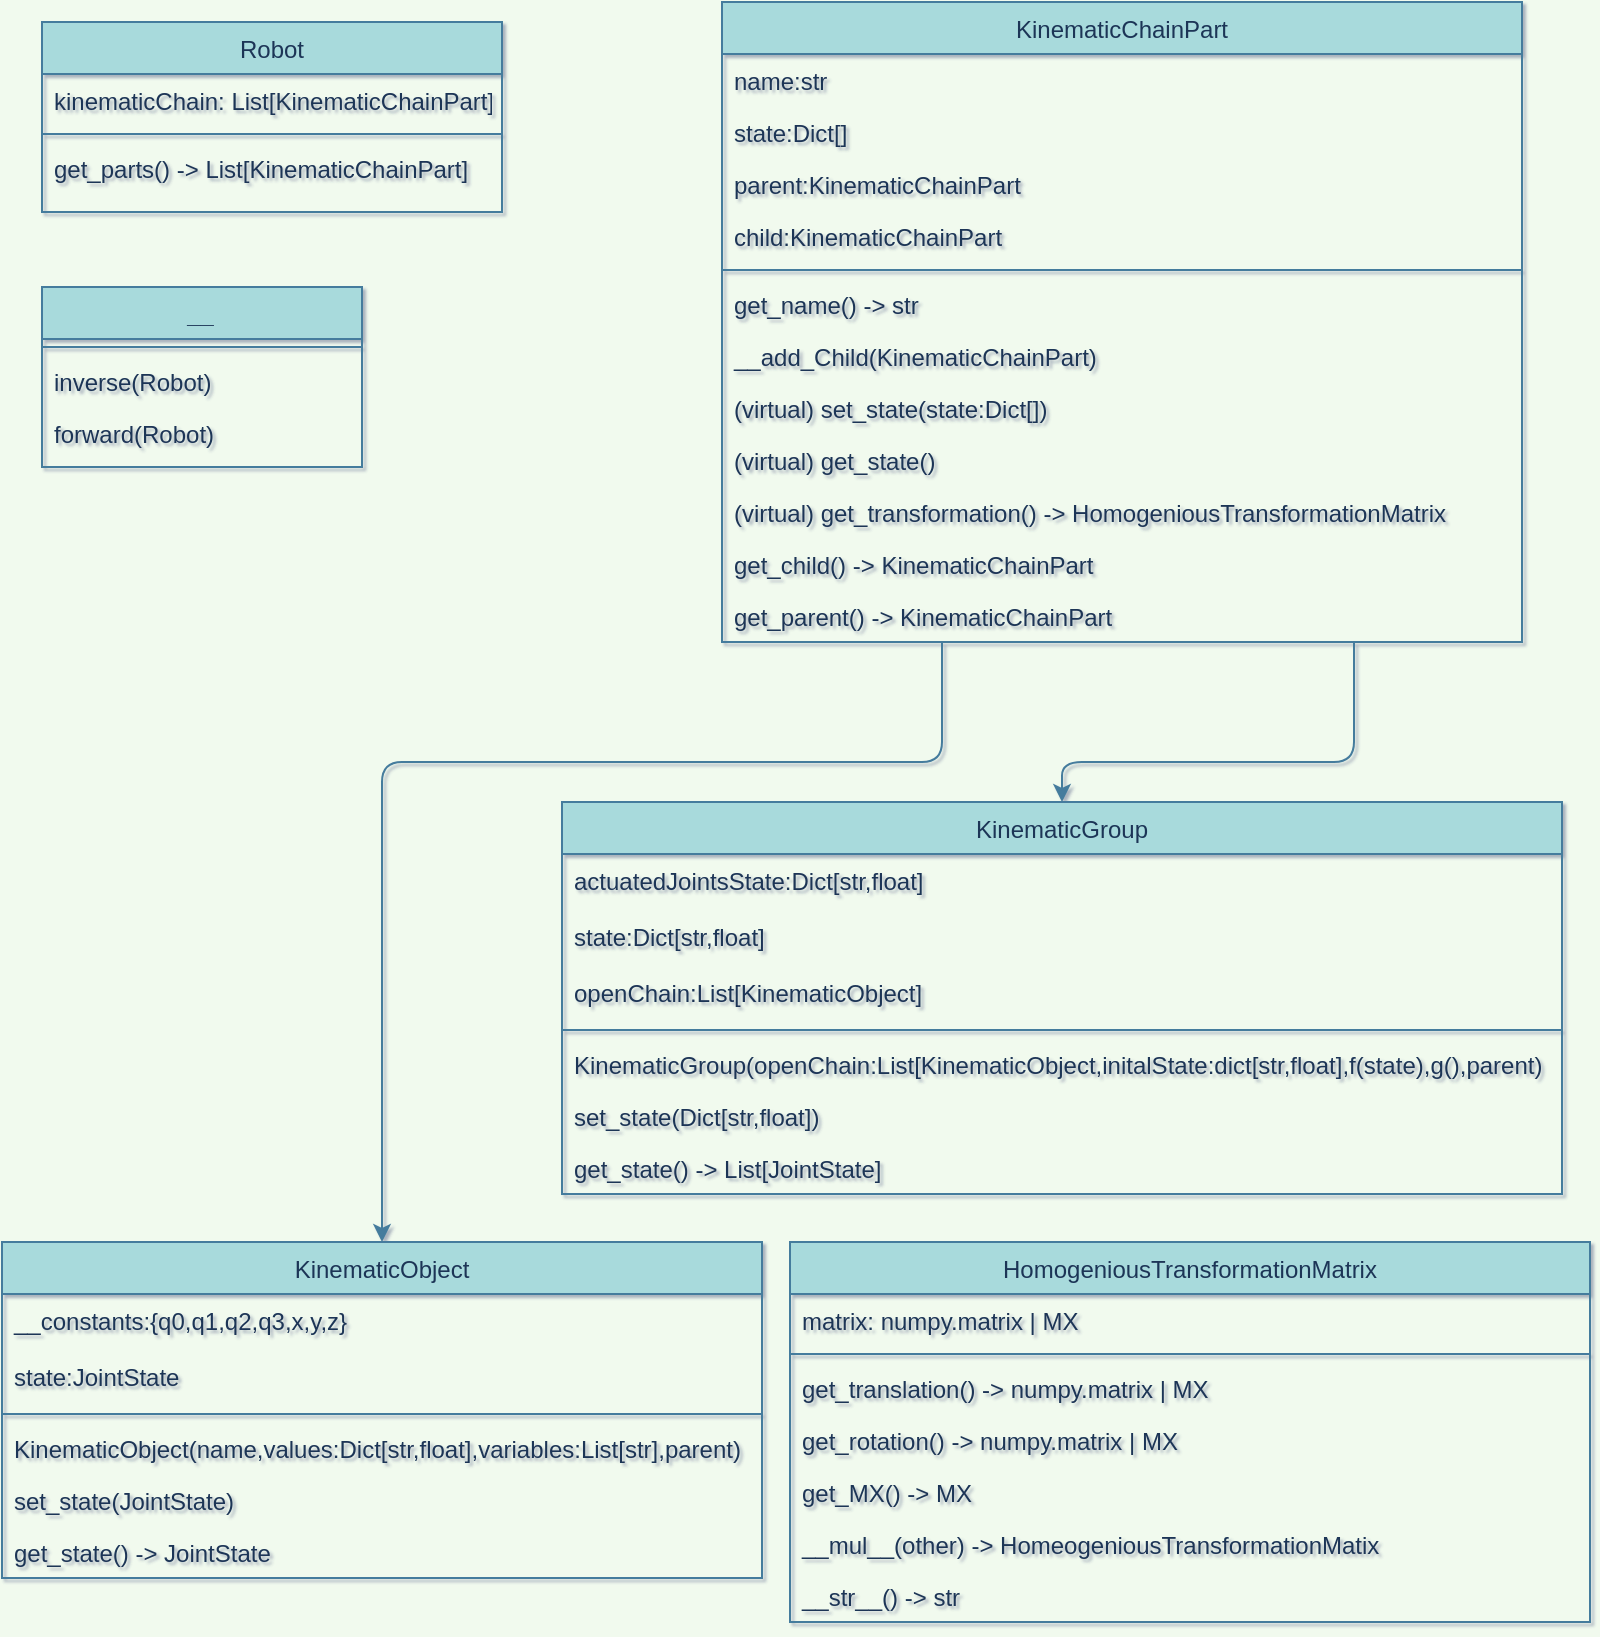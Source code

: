 <mxfile scale="1" border="10">
    <diagram id="C5RBs43oDa-KdzZeNtuy" name="Page-1">
        <mxGraphModel dx="2102" dy="788" grid="1" gridSize="10" guides="1" tooltips="1" connect="1" arrows="1" fold="1" page="1" pageScale="1" pageWidth="827" pageHeight="1169" background="#F1FAEE" math="0" shadow="1">
            <root>
                <mxCell id="WIyWlLk6GJQsqaUBKTNV-0"/>
                <mxCell id="WIyWlLk6GJQsqaUBKTNV-1" parent="WIyWlLk6GJQsqaUBKTNV-0"/>
                <mxCell id="zkfFHV4jXpPFQw0GAbJ--0" value="Robot&#10;" style="swimlane;fontStyle=0;align=center;verticalAlign=top;childLayout=stackLayout;horizontal=1;startSize=26;horizontalStack=0;resizeParent=1;resizeLast=0;collapsible=1;marginBottom=0;shadow=0;strokeWidth=1;fillColor=#A8DADC;strokeColor=#457B9D;fontColor=#1D3557;" parent="WIyWlLk6GJQsqaUBKTNV-1" vertex="1">
                    <mxGeometry x="40" y="30" width="230" height="95" as="geometry">
                        <mxRectangle x="230" y="140" width="160" height="26" as="alternateBounds"/>
                    </mxGeometry>
                </mxCell>
                <mxCell id="zkfFHV4jXpPFQw0GAbJ--1" value="kinematicChain: List[KinematicChainPart]&#10;" style="text;align=left;verticalAlign=top;spacingLeft=4;spacingRight=4;overflow=hidden;rotatable=0;points=[[0,0.5],[1,0.5]];portConstraint=eastwest;fontColor=#1D3557;" parent="zkfFHV4jXpPFQw0GAbJ--0" vertex="1">
                    <mxGeometry y="26" width="230" height="26" as="geometry"/>
                </mxCell>
                <mxCell id="zkfFHV4jXpPFQw0GAbJ--4" value="" style="line;html=1;strokeWidth=1;align=left;verticalAlign=middle;spacingTop=-1;spacingLeft=3;spacingRight=3;rotatable=0;labelPosition=right;points=[];portConstraint=eastwest;fillColor=#A8DADC;strokeColor=#457B9D;fontColor=#1D3557;labelBackgroundColor=#F1FAEE;" parent="zkfFHV4jXpPFQw0GAbJ--0" vertex="1">
                    <mxGeometry y="52" width="230" height="8" as="geometry"/>
                </mxCell>
                <mxCell id="1Mubp9VxluldV6Ck6pvW-1" value="get_parts() -&gt; List[KinematicChainPart]" style="text;align=left;verticalAlign=top;spacingLeft=4;spacingRight=4;overflow=hidden;rotatable=0;points=[[0,0.5],[1,0.5]];portConstraint=eastwest;fontColor=#1D3557;" parent="zkfFHV4jXpPFQw0GAbJ--0" vertex="1">
                    <mxGeometry y="60" width="230" height="26" as="geometry"/>
                </mxCell>
                <mxCell id="zkfFHV4jXpPFQw0GAbJ--17" value="KinematicGroup&#10;" style="swimlane;fontStyle=0;align=center;verticalAlign=top;childLayout=stackLayout;horizontal=1;startSize=26;horizontalStack=0;resizeParent=1;resizeLast=0;collapsible=1;marginBottom=0;shadow=0;strokeWidth=1;fillColor=#A8DADC;strokeColor=#457B9D;fontColor=#1D3557;" parent="WIyWlLk6GJQsqaUBKTNV-1" vertex="1">
                    <mxGeometry x="300" y="420" width="500" height="196" as="geometry">
                        <mxRectangle x="550" y="140" width="160" height="26" as="alternateBounds"/>
                    </mxGeometry>
                </mxCell>
                <mxCell id="zkfFHV4jXpPFQw0GAbJ--19" value="actuatedJointsState:Dict[str,float]" style="text;align=left;verticalAlign=top;spacingLeft=4;spacingRight=4;overflow=hidden;rotatable=0;points=[[0,0.5],[1,0.5]];portConstraint=eastwest;shadow=0;html=0;fontColor=#1D3557;" parent="zkfFHV4jXpPFQw0GAbJ--17" vertex="1">
                    <mxGeometry y="26" width="500" height="28" as="geometry"/>
                </mxCell>
                <mxCell id="52" value="state:Dict[str,float]" style="text;align=left;verticalAlign=top;spacingLeft=4;spacingRight=4;overflow=hidden;rotatable=0;points=[[0,0.5],[1,0.5]];portConstraint=eastwest;shadow=0;html=0;fontColor=#1D3557;" parent="zkfFHV4jXpPFQw0GAbJ--17" vertex="1">
                    <mxGeometry y="54" width="500" height="28" as="geometry"/>
                </mxCell>
                <mxCell id="49" value="openChain:List[KinematicObject]" style="text;align=left;verticalAlign=top;spacingLeft=4;spacingRight=4;overflow=hidden;rotatable=0;points=[[0,0.5],[1,0.5]];portConstraint=eastwest;shadow=0;html=0;fontColor=#1D3557;" parent="zkfFHV4jXpPFQw0GAbJ--17" vertex="1">
                    <mxGeometry y="82" width="500" height="28" as="geometry"/>
                </mxCell>
                <mxCell id="1Mubp9VxluldV6Ck6pvW-6" value="" style="line;html=1;strokeWidth=1;align=left;verticalAlign=middle;spacingTop=-1;spacingLeft=3;spacingRight=3;rotatable=0;labelPosition=right;points=[];portConstraint=eastwest;fillColor=#A8DADC;strokeColor=#457B9D;fontColor=#1D3557;labelBackgroundColor=#F1FAEE;" parent="zkfFHV4jXpPFQw0GAbJ--17" vertex="1">
                    <mxGeometry y="110" width="500" height="8" as="geometry"/>
                </mxCell>
                <mxCell id="1Mubp9VxluldV6Ck6pvW-5" value="KinematicGroup(openChain:List[KinematicObject,initalState:dict[str,float],f(state),g(),parent)" style="text;align=left;verticalAlign=top;spacingLeft=4;spacingRight=4;overflow=hidden;rotatable=0;points=[[0,0.5],[1,0.5]];portConstraint=eastwest;fontColor=#1D3557;" parent="zkfFHV4jXpPFQw0GAbJ--17" vertex="1">
                    <mxGeometry y="118" width="500" height="26" as="geometry"/>
                </mxCell>
                <mxCell id="103" value="set_state(Dict[str,float])" style="text;align=left;verticalAlign=top;spacingLeft=4;spacingRight=4;overflow=hidden;rotatable=0;points=[[0,0.5],[1,0.5]];portConstraint=eastwest;fontColor=#1D3557;" parent="zkfFHV4jXpPFQw0GAbJ--17" vertex="1">
                    <mxGeometry y="144" width="500" height="26" as="geometry"/>
                </mxCell>
                <mxCell id="1Mubp9VxluldV6Ck6pvW-3" value="get_state() -&gt; List[JointState]" style="text;align=left;verticalAlign=top;spacingLeft=4;spacingRight=4;overflow=hidden;rotatable=0;points=[[0,0.5],[1,0.5]];portConstraint=eastwest;fontColor=#1D3557;" parent="zkfFHV4jXpPFQw0GAbJ--17" vertex="1">
                    <mxGeometry y="170" width="500" height="26" as="geometry"/>
                </mxCell>
                <mxCell id="30" value="KinematicObject&#10;" style="swimlane;fontStyle=0;align=center;verticalAlign=top;childLayout=stackLayout;horizontal=1;startSize=26;horizontalStack=0;resizeParent=1;resizeLast=0;collapsible=1;marginBottom=0;shadow=0;strokeWidth=1;fillColor=#A8DADC;strokeColor=#457B9D;fontColor=#1D3557;" parent="WIyWlLk6GJQsqaUBKTNV-1" vertex="1">
                    <mxGeometry x="20" y="640" width="380" height="168" as="geometry">
                        <mxRectangle x="550" y="140" width="160" height="26" as="alternateBounds"/>
                    </mxGeometry>
                </mxCell>
                <mxCell id="32" value="__constants:{q0,q1,q2,q3,x,y,z}&#10;" style="text;align=left;verticalAlign=top;spacingLeft=4;spacingRight=4;overflow=hidden;rotatable=0;points=[[0,0.5],[1,0.5]];portConstraint=eastwest;shadow=0;html=0;fontColor=#1D3557;" parent="30" vertex="1">
                    <mxGeometry y="26" width="380" height="28" as="geometry"/>
                </mxCell>
                <mxCell id="83" value="state:JointState" style="text;align=left;verticalAlign=top;spacingLeft=4;spacingRight=4;overflow=hidden;rotatable=0;points=[[0,0.5],[1,0.5]];portConstraint=eastwest;shadow=0;html=0;fontColor=#1D3557;" parent="30" vertex="1">
                    <mxGeometry y="54" width="380" height="28" as="geometry"/>
                </mxCell>
                <mxCell id="35" value="" style="line;html=1;strokeWidth=1;align=left;verticalAlign=middle;spacingTop=-1;spacingLeft=3;spacingRight=3;rotatable=0;labelPosition=right;points=[];portConstraint=eastwest;fillColor=#A8DADC;strokeColor=#457B9D;fontColor=#1D3557;labelBackgroundColor=#F1FAEE;" parent="30" vertex="1">
                    <mxGeometry y="82" width="380" height="8" as="geometry"/>
                </mxCell>
                <mxCell id="82" value="KinematicObject(name,values:Dict[str,float],variables:List[str],parent)" style="text;align=left;verticalAlign=top;spacingLeft=4;spacingRight=4;overflow=hidden;rotatable=0;points=[[0,0.5],[1,0.5]];portConstraint=eastwest;fontColor=#1D3557;" parent="30" vertex="1">
                    <mxGeometry y="90" width="380" height="26" as="geometry"/>
                </mxCell>
                <mxCell id="37" value="set_state(JointState)" style="text;align=left;verticalAlign=top;spacingLeft=4;spacingRight=4;overflow=hidden;rotatable=0;points=[[0,0.5],[1,0.5]];portConstraint=eastwest;fontColor=#1D3557;" parent="30" vertex="1">
                    <mxGeometry y="116" width="380" height="26" as="geometry"/>
                </mxCell>
                <mxCell id="38" value="get_state() -&gt; JointState" style="text;align=left;verticalAlign=top;spacingLeft=4;spacingRight=4;overflow=hidden;rotatable=0;points=[[0,0.5],[1,0.5]];portConstraint=eastwest;fontColor=#1D3557;" parent="30" vertex="1">
                    <mxGeometry y="142" width="380" height="26" as="geometry"/>
                </mxCell>
                <mxCell id="39" value="__" style="swimlane;fontStyle=2;align=center;verticalAlign=top;childLayout=stackLayout;horizontal=1;startSize=26;horizontalStack=0;resizeParent=1;resizeLast=0;collapsible=1;marginBottom=0;shadow=0;strokeWidth=1;fillColor=#A8DADC;strokeColor=#457B9D;fontColor=#1D3557;" parent="WIyWlLk6GJQsqaUBKTNV-1" vertex="1">
                    <mxGeometry x="40" y="162.5" width="160" height="90" as="geometry">
                        <mxRectangle x="230" y="140" width="160" height="26" as="alternateBounds"/>
                    </mxGeometry>
                </mxCell>
                <mxCell id="42" value="" style="line;html=1;strokeWidth=1;align=left;verticalAlign=middle;spacingTop=-1;spacingLeft=3;spacingRight=3;rotatable=0;labelPosition=right;points=[];portConstraint=eastwest;fillColor=#A8DADC;strokeColor=#457B9D;fontColor=#1D3557;labelBackgroundColor=#F1FAEE;" parent="39" vertex="1">
                    <mxGeometry y="26" width="160" height="8" as="geometry"/>
                </mxCell>
                <mxCell id="43" value="inverse(Robot)" style="text;align=left;verticalAlign=top;spacingLeft=4;spacingRight=4;overflow=hidden;rotatable=0;points=[[0,0.5],[1,0.5]];portConstraint=eastwest;fontColor=#1D3557;" parent="39" vertex="1">
                    <mxGeometry y="34" width="160" height="26" as="geometry"/>
                </mxCell>
                <mxCell id="44" value="forward(Robot)" style="text;align=left;verticalAlign=top;spacingLeft=4;spacingRight=4;overflow=hidden;rotatable=0;points=[[0,0.5],[1,0.5]];portConstraint=eastwest;fontColor=#1D3557;" parent="39" vertex="1">
                    <mxGeometry y="60" width="160" height="26" as="geometry"/>
                </mxCell>
                <mxCell id="57" value="KinematicChainPart" style="swimlane;fontStyle=0;align=center;verticalAlign=top;childLayout=stackLayout;horizontal=1;startSize=26;horizontalStack=0;resizeParent=1;resizeLast=0;collapsible=1;marginBottom=0;shadow=0;strokeWidth=1;fillColor=#A8DADC;strokeColor=#457B9D;fontColor=#1D3557;" parent="WIyWlLk6GJQsqaUBKTNV-1" vertex="1">
                    <mxGeometry x="380" y="20" width="400" height="320" as="geometry">
                        <mxRectangle x="230" y="140" width="160" height="26" as="alternateBounds"/>
                    </mxGeometry>
                </mxCell>
                <mxCell id="58" value="name:str" style="text;align=left;verticalAlign=top;spacingLeft=4;spacingRight=4;overflow=hidden;rotatable=0;points=[[0,0.5],[1,0.5]];portConstraint=eastwest;fontColor=#1D3557;" parent="57" vertex="1">
                    <mxGeometry y="26" width="400" height="26" as="geometry"/>
                </mxCell>
                <mxCell id="66" value="state:Dict[]" style="text;align=left;verticalAlign=top;spacingLeft=4;spacingRight=4;overflow=hidden;rotatable=0;points=[[0,0.5],[1,0.5]];portConstraint=eastwest;fontColor=#1D3557;" parent="57" vertex="1">
                    <mxGeometry y="52" width="400" height="26" as="geometry"/>
                </mxCell>
                <mxCell id="65" value="parent:KinematicChainPart" style="text;align=left;verticalAlign=top;spacingLeft=4;spacingRight=4;overflow=hidden;rotatable=0;points=[[0,0.5],[1,0.5]];portConstraint=eastwest;fontColor=#1D3557;" parent="57" vertex="1">
                    <mxGeometry y="78" width="400" height="26" as="geometry"/>
                </mxCell>
                <mxCell id="80" value="child:KinematicChainPart" style="text;align=left;verticalAlign=top;spacingLeft=4;spacingRight=4;overflow=hidden;rotatable=0;points=[[0,0.5],[1,0.5]];portConstraint=eastwest;fontColor=#1D3557;" parent="57" vertex="1">
                    <mxGeometry y="104" width="400" height="26" as="geometry"/>
                </mxCell>
                <mxCell id="59" value="" style="line;html=1;strokeWidth=1;align=left;verticalAlign=middle;spacingTop=-1;spacingLeft=3;spacingRight=3;rotatable=0;labelPosition=right;points=[];portConstraint=eastwest;fillColor=#A8DADC;strokeColor=#457B9D;fontColor=#1D3557;labelBackgroundColor=#F1FAEE;" parent="57" vertex="1">
                    <mxGeometry y="130" width="400" height="8" as="geometry"/>
                </mxCell>
                <mxCell id="60" value="get_name() -&gt; str" style="text;align=left;verticalAlign=top;spacingLeft=4;spacingRight=4;overflow=hidden;rotatable=0;points=[[0,0.5],[1,0.5]];portConstraint=eastwest;fontColor=#1D3557;" parent="57" vertex="1">
                    <mxGeometry y="138" width="400" height="26" as="geometry"/>
                </mxCell>
                <mxCell id="91" value="__add_Child(KinematicChainPart)" style="text;align=left;verticalAlign=top;spacingLeft=4;spacingRight=4;overflow=hidden;rotatable=0;points=[[0,0.5],[1,0.5]];portConstraint=eastwest;fontColor=#1D3557;" parent="57" vertex="1">
                    <mxGeometry y="164" width="400" height="26" as="geometry"/>
                </mxCell>
                <mxCell id="67" value="(virtual) set_state(state:Dict[])" style="text;align=left;verticalAlign=top;spacingLeft=4;spacingRight=4;overflow=hidden;rotatable=0;points=[[0,0.5],[1,0.5]];portConstraint=eastwest;fontColor=#1D3557;" parent="57" vertex="1">
                    <mxGeometry y="190" width="400" height="26" as="geometry"/>
                </mxCell>
                <mxCell id="68" value="(virtual) get_state()" style="text;align=left;verticalAlign=top;spacingLeft=4;spacingRight=4;overflow=hidden;rotatable=0;points=[[0,0.5],[1,0.5]];portConstraint=eastwest;fontColor=#1D3557;" parent="57" vertex="1">
                    <mxGeometry y="216" width="400" height="26" as="geometry"/>
                </mxCell>
                <mxCell id="69" value="(virtual) get_transformation() -&gt; HomogeniousTransformationMatrix" style="text;align=left;verticalAlign=top;spacingLeft=4;spacingRight=4;overflow=hidden;rotatable=0;points=[[0,0.5],[1,0.5]];portConstraint=eastwest;fontColor=#1D3557;" parent="57" vertex="1">
                    <mxGeometry y="242" width="400" height="26" as="geometry"/>
                </mxCell>
                <mxCell id="105" value="get_child() -&gt; KinematicChainPart" style="text;align=left;verticalAlign=top;spacingLeft=4;spacingRight=4;overflow=hidden;rotatable=0;points=[[0,0.5],[1,0.5]];portConstraint=eastwest;fontColor=#1D3557;" vertex="1" parent="57">
                    <mxGeometry y="268" width="400" height="26" as="geometry"/>
                </mxCell>
                <mxCell id="106" value="get_parent() -&gt; KinematicChainPart" style="text;align=left;verticalAlign=top;spacingLeft=4;spacingRight=4;overflow=hidden;rotatable=0;points=[[0,0.5],[1,0.5]];portConstraint=eastwest;fontColor=#1D3557;" vertex="1" parent="57">
                    <mxGeometry y="294" width="400" height="26" as="geometry"/>
                </mxCell>
                <mxCell id="77" value="" style="endArrow=classic;html=1;strokeColor=#457B9D;fontColor=#1D3557;labelBackgroundColor=#F1FAEE;entryX=0.5;entryY=0;entryDx=0;entryDy=0;" parent="WIyWlLk6GJQsqaUBKTNV-1" target="30" edge="1">
                    <mxGeometry width="50" height="50" relative="1" as="geometry">
                        <mxPoint x="490" y="340" as="sourcePoint"/>
                        <mxPoint x="450" y="290" as="targetPoint"/>
                        <Array as="points">
                            <mxPoint x="490" y="400"/>
                            <mxPoint x="210" y="400"/>
                        </Array>
                    </mxGeometry>
                </mxCell>
                <mxCell id="78" value="" style="endArrow=classic;html=1;strokeColor=#457B9D;fontColor=#1D3557;labelBackgroundColor=#F1FAEE;entryX=0.5;entryY=0;entryDx=0;entryDy=0;" parent="WIyWlLk6GJQsqaUBKTNV-1" target="zkfFHV4jXpPFQw0GAbJ--17" edge="1">
                    <mxGeometry width="50" height="50" relative="1" as="geometry">
                        <mxPoint x="696" y="340" as="sourcePoint"/>
                        <mxPoint x="450" y="320" as="targetPoint"/>
                        <Array as="points">
                            <mxPoint x="696" y="400"/>
                            <mxPoint x="550" y="400"/>
                        </Array>
                    </mxGeometry>
                </mxCell>
                <mxCell id="92" value="HomogeniousTransformationMatrix" style="swimlane;fontStyle=0;align=center;verticalAlign=top;childLayout=stackLayout;horizontal=1;startSize=26;horizontalStack=0;resizeParent=1;resizeLast=0;collapsible=1;marginBottom=0;shadow=0;strokeWidth=1;fillColor=#A8DADC;strokeColor=#457B9D;fontColor=#1D3557;" parent="WIyWlLk6GJQsqaUBKTNV-1" vertex="1">
                    <mxGeometry x="414" y="640" width="400" height="190" as="geometry">
                        <mxRectangle x="230" y="140" width="160" height="26" as="alternateBounds"/>
                    </mxGeometry>
                </mxCell>
                <mxCell id="93" value="matrix: numpy.matrix | MX" style="text;align=left;verticalAlign=top;spacingLeft=4;spacingRight=4;overflow=hidden;rotatable=0;points=[[0,0.5],[1,0.5]];portConstraint=eastwest;fontColor=#1D3557;" parent="92" vertex="1">
                    <mxGeometry y="26" width="400" height="26" as="geometry"/>
                </mxCell>
                <mxCell id="97" value="" style="line;html=1;strokeWidth=1;align=left;verticalAlign=middle;spacingTop=-1;spacingLeft=3;spacingRight=3;rotatable=0;labelPosition=right;points=[];portConstraint=eastwest;fillColor=#A8DADC;strokeColor=#457B9D;fontColor=#1D3557;labelBackgroundColor=#F1FAEE;" parent="92" vertex="1">
                    <mxGeometry y="52" width="400" height="8" as="geometry"/>
                </mxCell>
                <mxCell id="98" value="get_translation() -&gt; numpy.matrix | MX" style="text;align=left;verticalAlign=top;spacingLeft=4;spacingRight=4;overflow=hidden;rotatable=0;points=[[0,0.5],[1,0.5]];portConstraint=eastwest;fontColor=#1D3557;" parent="92" vertex="1">
                    <mxGeometry y="60" width="400" height="26" as="geometry"/>
                </mxCell>
                <mxCell id="99" value="get_rotation() -&gt; numpy.matrix | MX" style="text;align=left;verticalAlign=top;spacingLeft=4;spacingRight=4;overflow=hidden;rotatable=0;points=[[0,0.5],[1,0.5]];portConstraint=eastwest;fontColor=#1D3557;" parent="92" vertex="1">
                    <mxGeometry y="86" width="400" height="26" as="geometry"/>
                </mxCell>
                <mxCell id="100" value="get_MX() -&gt; MX" style="text;align=left;verticalAlign=top;spacingLeft=4;spacingRight=4;overflow=hidden;rotatable=0;points=[[0,0.5],[1,0.5]];portConstraint=eastwest;fontColor=#1D3557;" parent="92" vertex="1">
                    <mxGeometry y="112" width="400" height="26" as="geometry"/>
                </mxCell>
                <mxCell id="101" value="__mul__(other) -&gt; HomeogeniousTransformationMatix" style="text;align=left;verticalAlign=top;spacingLeft=4;spacingRight=4;overflow=hidden;rotatable=0;points=[[0,0.5],[1,0.5]];portConstraint=eastwest;fontColor=#1D3557;" parent="92" vertex="1">
                    <mxGeometry y="138" width="400" height="26" as="geometry"/>
                </mxCell>
                <mxCell id="102" value="__str__() -&gt; str" style="text;align=left;verticalAlign=top;spacingLeft=4;spacingRight=4;overflow=hidden;rotatable=0;points=[[0,0.5],[1,0.5]];portConstraint=eastwest;fontColor=#1D3557;" parent="92" vertex="1">
                    <mxGeometry y="164" width="400" height="26" as="geometry"/>
                </mxCell>
            </root>
        </mxGraphModel>
    </diagram>
</mxfile>